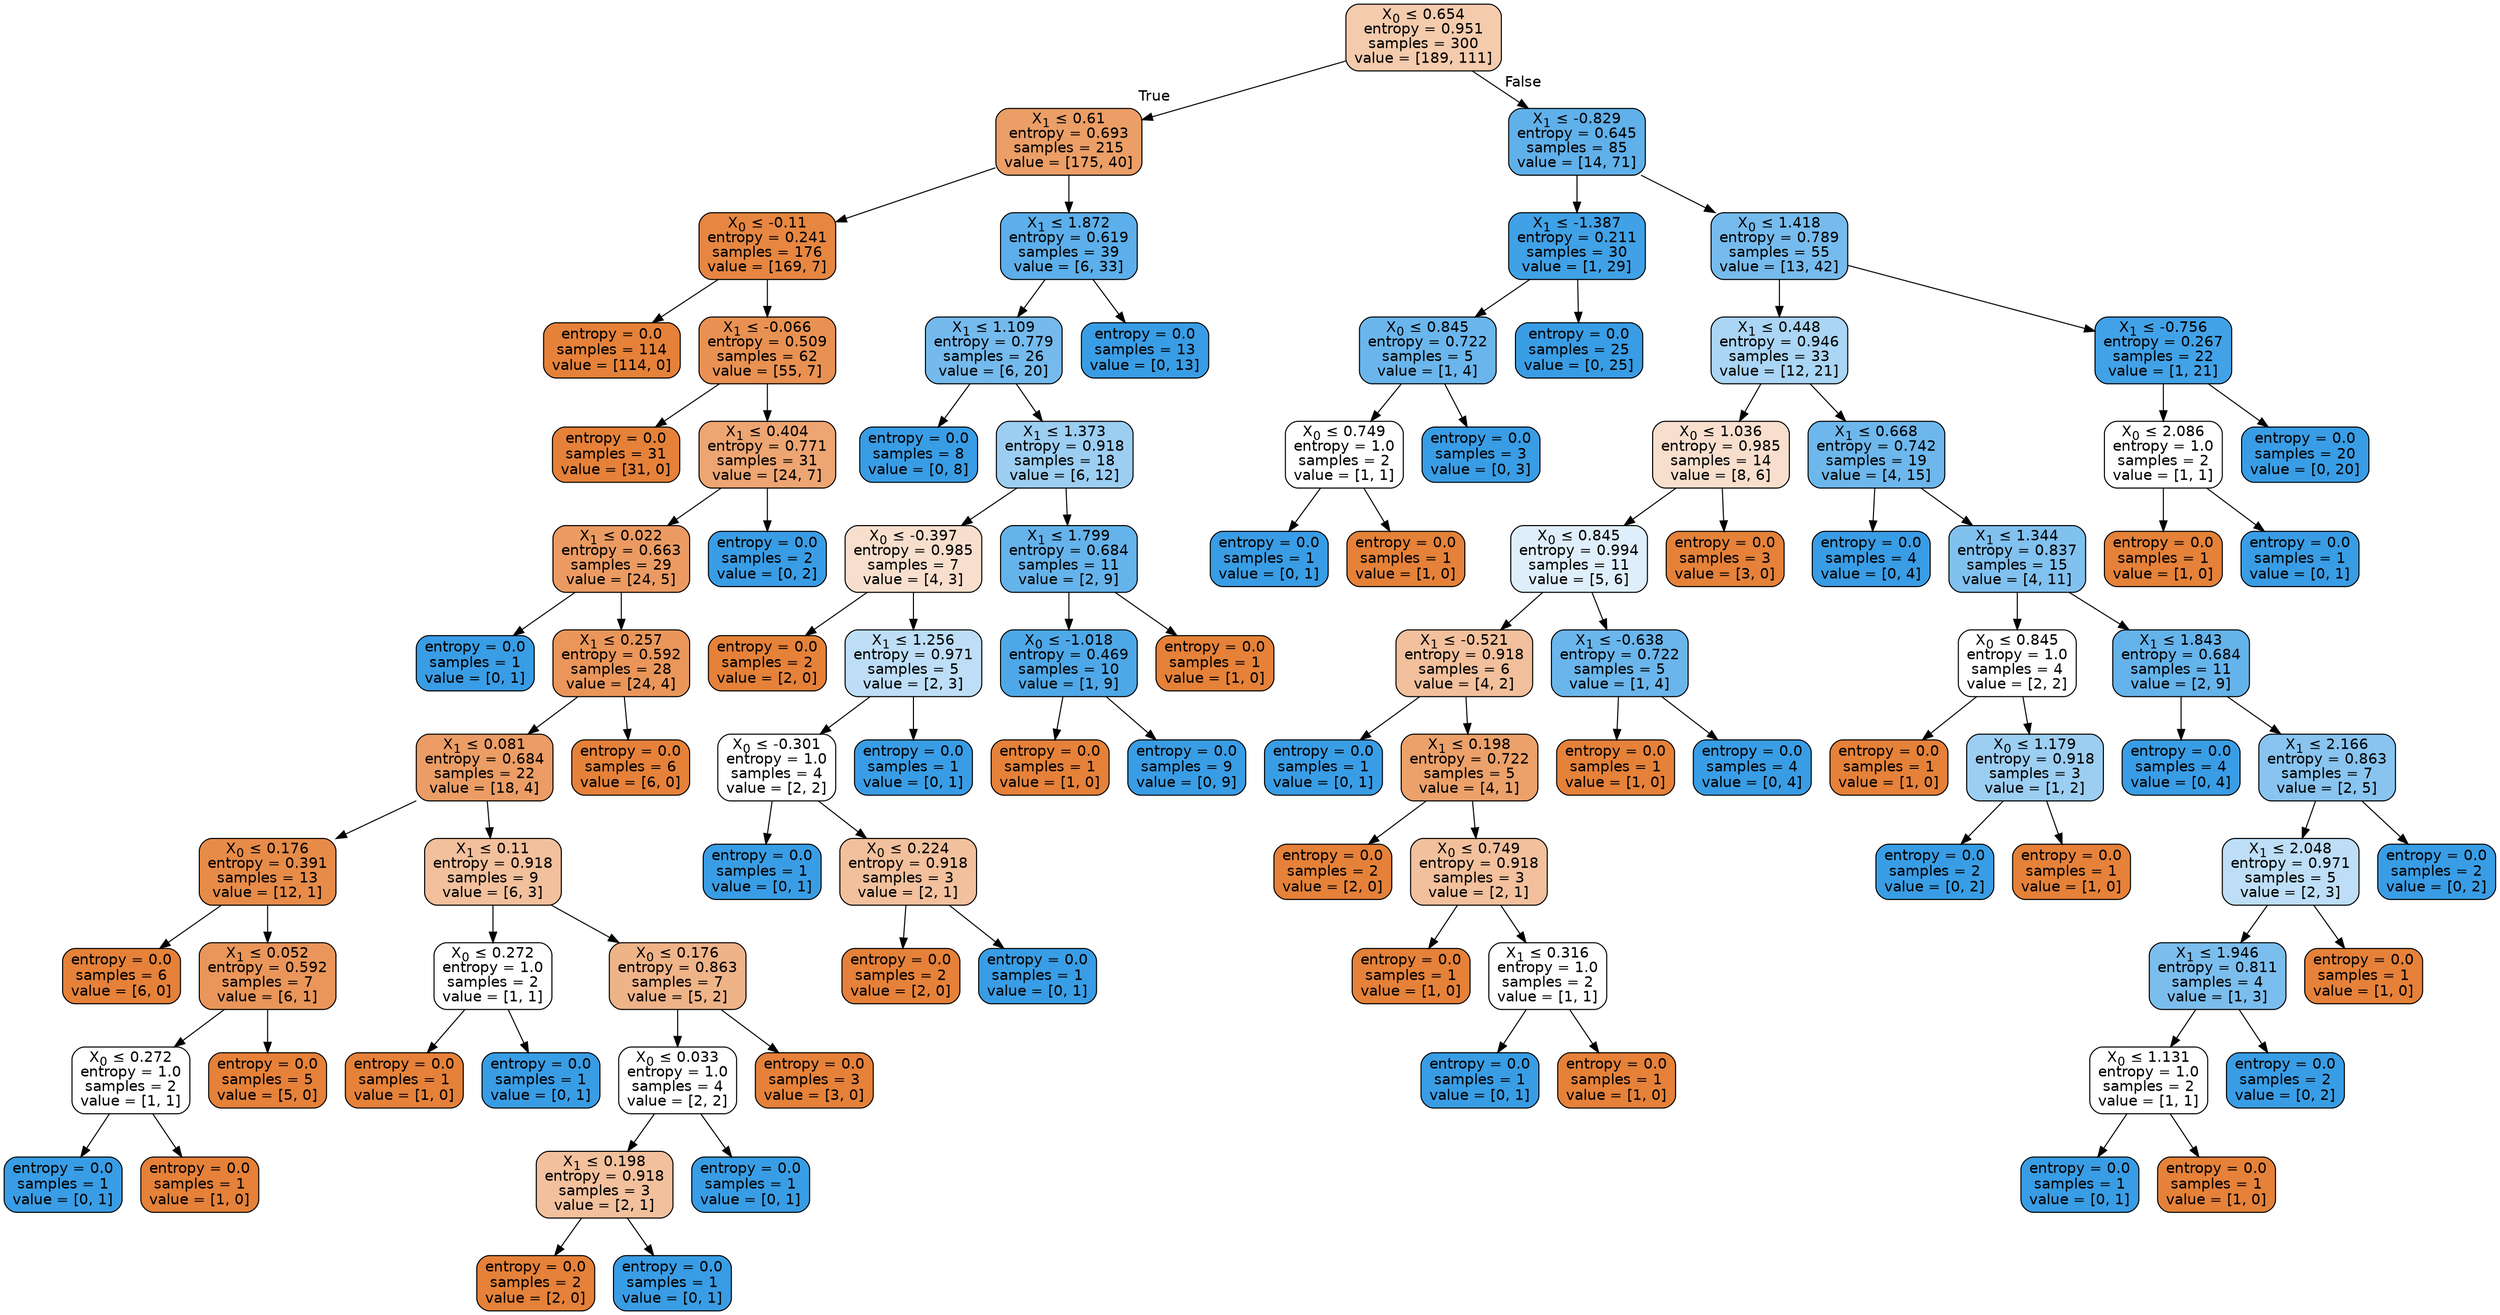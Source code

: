 digraph Tree {
node [shape=box, style="filled, rounded", color="black", fontname=helvetica] ;
edge [fontname=helvetica] ;
0 [label=<X<SUB>0</SUB> &le; 0.654<br/>entropy = 0.951<br/>samples = 300<br/>value = [189, 111]>, fillcolor="#e5813969"] ;
1 [label=<X<SUB>1</SUB> &le; 0.61<br/>entropy = 0.693<br/>samples = 215<br/>value = [175, 40]>, fillcolor="#e58139c5"] ;
0 -> 1 [labeldistance=2.5, labelangle=45, headlabel="True"] ;
2 [label=<X<SUB>0</SUB> &le; -0.11<br/>entropy = 0.241<br/>samples = 176<br/>value = [169, 7]>, fillcolor="#e58139f4"] ;
1 -> 2 ;
3 [label=<entropy = 0.0<br/>samples = 114<br/>value = [114, 0]>, fillcolor="#e58139ff"] ;
2 -> 3 ;
4 [label=<X<SUB>1</SUB> &le; -0.066<br/>entropy = 0.509<br/>samples = 62<br/>value = [55, 7]>, fillcolor="#e58139df"] ;
2 -> 4 ;
5 [label=<entropy = 0.0<br/>samples = 31<br/>value = [31, 0]>, fillcolor="#e58139ff"] ;
4 -> 5 ;
6 [label=<X<SUB>1</SUB> &le; 0.404<br/>entropy = 0.771<br/>samples = 31<br/>value = [24, 7]>, fillcolor="#e58139b5"] ;
4 -> 6 ;
7 [label=<X<SUB>1</SUB> &le; 0.022<br/>entropy = 0.663<br/>samples = 29<br/>value = [24, 5]>, fillcolor="#e58139ca"] ;
6 -> 7 ;
8 [label=<entropy = 0.0<br/>samples = 1<br/>value = [0, 1]>, fillcolor="#399de5ff"] ;
7 -> 8 ;
9 [label=<X<SUB>1</SUB> &le; 0.257<br/>entropy = 0.592<br/>samples = 28<br/>value = [24, 4]>, fillcolor="#e58139d4"] ;
7 -> 9 ;
10 [label=<X<SUB>1</SUB> &le; 0.081<br/>entropy = 0.684<br/>samples = 22<br/>value = [18, 4]>, fillcolor="#e58139c6"] ;
9 -> 10 ;
11 [label=<X<SUB>0</SUB> &le; 0.176<br/>entropy = 0.391<br/>samples = 13<br/>value = [12, 1]>, fillcolor="#e58139ea"] ;
10 -> 11 ;
12 [label=<entropy = 0.0<br/>samples = 6<br/>value = [6, 0]>, fillcolor="#e58139ff"] ;
11 -> 12 ;
13 [label=<X<SUB>1</SUB> &le; 0.052<br/>entropy = 0.592<br/>samples = 7<br/>value = [6, 1]>, fillcolor="#e58139d4"] ;
11 -> 13 ;
14 [label=<X<SUB>0</SUB> &le; 0.272<br/>entropy = 1.0<br/>samples = 2<br/>value = [1, 1]>, fillcolor="#e5813900"] ;
13 -> 14 ;
15 [label=<entropy = 0.0<br/>samples = 1<br/>value = [0, 1]>, fillcolor="#399de5ff"] ;
14 -> 15 ;
16 [label=<entropy = 0.0<br/>samples = 1<br/>value = [1, 0]>, fillcolor="#e58139ff"] ;
14 -> 16 ;
17 [label=<entropy = 0.0<br/>samples = 5<br/>value = [5, 0]>, fillcolor="#e58139ff"] ;
13 -> 17 ;
18 [label=<X<SUB>1</SUB> &le; 0.11<br/>entropy = 0.918<br/>samples = 9<br/>value = [6, 3]>, fillcolor="#e581397f"] ;
10 -> 18 ;
19 [label=<X<SUB>0</SUB> &le; 0.272<br/>entropy = 1.0<br/>samples = 2<br/>value = [1, 1]>, fillcolor="#e5813900"] ;
18 -> 19 ;
20 [label=<entropy = 0.0<br/>samples = 1<br/>value = [1, 0]>, fillcolor="#e58139ff"] ;
19 -> 20 ;
21 [label=<entropy = 0.0<br/>samples = 1<br/>value = [0, 1]>, fillcolor="#399de5ff"] ;
19 -> 21 ;
22 [label=<X<SUB>0</SUB> &le; 0.176<br/>entropy = 0.863<br/>samples = 7<br/>value = [5, 2]>, fillcolor="#e5813999"] ;
18 -> 22 ;
23 [label=<X<SUB>0</SUB> &le; 0.033<br/>entropy = 1.0<br/>samples = 4<br/>value = [2, 2]>, fillcolor="#e5813900"] ;
22 -> 23 ;
24 [label=<X<SUB>1</SUB> &le; 0.198<br/>entropy = 0.918<br/>samples = 3<br/>value = [2, 1]>, fillcolor="#e581397f"] ;
23 -> 24 ;
25 [label=<entropy = 0.0<br/>samples = 2<br/>value = [2, 0]>, fillcolor="#e58139ff"] ;
24 -> 25 ;
26 [label=<entropy = 0.0<br/>samples = 1<br/>value = [0, 1]>, fillcolor="#399de5ff"] ;
24 -> 26 ;
27 [label=<entropy = 0.0<br/>samples = 1<br/>value = [0, 1]>, fillcolor="#399de5ff"] ;
23 -> 27 ;
28 [label=<entropy = 0.0<br/>samples = 3<br/>value = [3, 0]>, fillcolor="#e58139ff"] ;
22 -> 28 ;
29 [label=<entropy = 0.0<br/>samples = 6<br/>value = [6, 0]>, fillcolor="#e58139ff"] ;
9 -> 29 ;
30 [label=<entropy = 0.0<br/>samples = 2<br/>value = [0, 2]>, fillcolor="#399de5ff"] ;
6 -> 30 ;
31 [label=<X<SUB>1</SUB> &le; 1.872<br/>entropy = 0.619<br/>samples = 39<br/>value = [6, 33]>, fillcolor="#399de5d1"] ;
1 -> 31 ;
32 [label=<X<SUB>1</SUB> &le; 1.109<br/>entropy = 0.779<br/>samples = 26<br/>value = [6, 20]>, fillcolor="#399de5b3"] ;
31 -> 32 ;
33 [label=<entropy = 0.0<br/>samples = 8<br/>value = [0, 8]>, fillcolor="#399de5ff"] ;
32 -> 33 ;
34 [label=<X<SUB>1</SUB> &le; 1.373<br/>entropy = 0.918<br/>samples = 18<br/>value = [6, 12]>, fillcolor="#399de57f"] ;
32 -> 34 ;
35 [label=<X<SUB>0</SUB> &le; -0.397<br/>entropy = 0.985<br/>samples = 7<br/>value = [4, 3]>, fillcolor="#e5813940"] ;
34 -> 35 ;
36 [label=<entropy = 0.0<br/>samples = 2<br/>value = [2, 0]>, fillcolor="#e58139ff"] ;
35 -> 36 ;
37 [label=<X<SUB>1</SUB> &le; 1.256<br/>entropy = 0.971<br/>samples = 5<br/>value = [2, 3]>, fillcolor="#399de555"] ;
35 -> 37 ;
38 [label=<X<SUB>0</SUB> &le; -0.301<br/>entropy = 1.0<br/>samples = 4<br/>value = [2, 2]>, fillcolor="#e5813900"] ;
37 -> 38 ;
39 [label=<entropy = 0.0<br/>samples = 1<br/>value = [0, 1]>, fillcolor="#399de5ff"] ;
38 -> 39 ;
40 [label=<X<SUB>0</SUB> &le; 0.224<br/>entropy = 0.918<br/>samples = 3<br/>value = [2, 1]>, fillcolor="#e581397f"] ;
38 -> 40 ;
41 [label=<entropy = 0.0<br/>samples = 2<br/>value = [2, 0]>, fillcolor="#e58139ff"] ;
40 -> 41 ;
42 [label=<entropy = 0.0<br/>samples = 1<br/>value = [0, 1]>, fillcolor="#399de5ff"] ;
40 -> 42 ;
43 [label=<entropy = 0.0<br/>samples = 1<br/>value = [0, 1]>, fillcolor="#399de5ff"] ;
37 -> 43 ;
44 [label=<X<SUB>1</SUB> &le; 1.799<br/>entropy = 0.684<br/>samples = 11<br/>value = [2, 9]>, fillcolor="#399de5c6"] ;
34 -> 44 ;
45 [label=<X<SUB>0</SUB> &le; -1.018<br/>entropy = 0.469<br/>samples = 10<br/>value = [1, 9]>, fillcolor="#399de5e3"] ;
44 -> 45 ;
46 [label=<entropy = 0.0<br/>samples = 1<br/>value = [1, 0]>, fillcolor="#e58139ff"] ;
45 -> 46 ;
47 [label=<entropy = 0.0<br/>samples = 9<br/>value = [0, 9]>, fillcolor="#399de5ff"] ;
45 -> 47 ;
48 [label=<entropy = 0.0<br/>samples = 1<br/>value = [1, 0]>, fillcolor="#e58139ff"] ;
44 -> 48 ;
49 [label=<entropy = 0.0<br/>samples = 13<br/>value = [0, 13]>, fillcolor="#399de5ff"] ;
31 -> 49 ;
50 [label=<X<SUB>1</SUB> &le; -0.829<br/>entropy = 0.645<br/>samples = 85<br/>value = [14, 71]>, fillcolor="#399de5cd"] ;
0 -> 50 [labeldistance=2.5, labelangle=-45, headlabel="False"] ;
51 [label=<X<SUB>1</SUB> &le; -1.387<br/>entropy = 0.211<br/>samples = 30<br/>value = [1, 29]>, fillcolor="#399de5f6"] ;
50 -> 51 ;
52 [label=<X<SUB>0</SUB> &le; 0.845<br/>entropy = 0.722<br/>samples = 5<br/>value = [1, 4]>, fillcolor="#399de5bf"] ;
51 -> 52 ;
53 [label=<X<SUB>0</SUB> &le; 0.749<br/>entropy = 1.0<br/>samples = 2<br/>value = [1, 1]>, fillcolor="#e5813900"] ;
52 -> 53 ;
54 [label=<entropy = 0.0<br/>samples = 1<br/>value = [0, 1]>, fillcolor="#399de5ff"] ;
53 -> 54 ;
55 [label=<entropy = 0.0<br/>samples = 1<br/>value = [1, 0]>, fillcolor="#e58139ff"] ;
53 -> 55 ;
56 [label=<entropy = 0.0<br/>samples = 3<br/>value = [0, 3]>, fillcolor="#399de5ff"] ;
52 -> 56 ;
57 [label=<entropy = 0.0<br/>samples = 25<br/>value = [0, 25]>, fillcolor="#399de5ff"] ;
51 -> 57 ;
58 [label=<X<SUB>0</SUB> &le; 1.418<br/>entropy = 0.789<br/>samples = 55<br/>value = [13, 42]>, fillcolor="#399de5b0"] ;
50 -> 58 ;
59 [label=<X<SUB>1</SUB> &le; 0.448<br/>entropy = 0.946<br/>samples = 33<br/>value = [12, 21]>, fillcolor="#399de56d"] ;
58 -> 59 ;
60 [label=<X<SUB>0</SUB> &le; 1.036<br/>entropy = 0.985<br/>samples = 14<br/>value = [8, 6]>, fillcolor="#e5813940"] ;
59 -> 60 ;
61 [label=<X<SUB>0</SUB> &le; 0.845<br/>entropy = 0.994<br/>samples = 11<br/>value = [5, 6]>, fillcolor="#399de52a"] ;
60 -> 61 ;
62 [label=<X<SUB>1</SUB> &le; -0.521<br/>entropy = 0.918<br/>samples = 6<br/>value = [4, 2]>, fillcolor="#e581397f"] ;
61 -> 62 ;
63 [label=<entropy = 0.0<br/>samples = 1<br/>value = [0, 1]>, fillcolor="#399de5ff"] ;
62 -> 63 ;
64 [label=<X<SUB>1</SUB> &le; 0.198<br/>entropy = 0.722<br/>samples = 5<br/>value = [4, 1]>, fillcolor="#e58139bf"] ;
62 -> 64 ;
65 [label=<entropy = 0.0<br/>samples = 2<br/>value = [2, 0]>, fillcolor="#e58139ff"] ;
64 -> 65 ;
66 [label=<X<SUB>0</SUB> &le; 0.749<br/>entropy = 0.918<br/>samples = 3<br/>value = [2, 1]>, fillcolor="#e581397f"] ;
64 -> 66 ;
67 [label=<entropy = 0.0<br/>samples = 1<br/>value = [1, 0]>, fillcolor="#e58139ff"] ;
66 -> 67 ;
68 [label=<X<SUB>1</SUB> &le; 0.316<br/>entropy = 1.0<br/>samples = 2<br/>value = [1, 1]>, fillcolor="#e5813900"] ;
66 -> 68 ;
69 [label=<entropy = 0.0<br/>samples = 1<br/>value = [0, 1]>, fillcolor="#399de5ff"] ;
68 -> 69 ;
70 [label=<entropy = 0.0<br/>samples = 1<br/>value = [1, 0]>, fillcolor="#e58139ff"] ;
68 -> 70 ;
71 [label=<X<SUB>1</SUB> &le; -0.638<br/>entropy = 0.722<br/>samples = 5<br/>value = [1, 4]>, fillcolor="#399de5bf"] ;
61 -> 71 ;
72 [label=<entropy = 0.0<br/>samples = 1<br/>value = [1, 0]>, fillcolor="#e58139ff"] ;
71 -> 72 ;
73 [label=<entropy = 0.0<br/>samples = 4<br/>value = [0, 4]>, fillcolor="#399de5ff"] ;
71 -> 73 ;
74 [label=<entropy = 0.0<br/>samples = 3<br/>value = [3, 0]>, fillcolor="#e58139ff"] ;
60 -> 74 ;
75 [label=<X<SUB>1</SUB> &le; 0.668<br/>entropy = 0.742<br/>samples = 19<br/>value = [4, 15]>, fillcolor="#399de5bb"] ;
59 -> 75 ;
76 [label=<entropy = 0.0<br/>samples = 4<br/>value = [0, 4]>, fillcolor="#399de5ff"] ;
75 -> 76 ;
77 [label=<X<SUB>1</SUB> &le; 1.344<br/>entropy = 0.837<br/>samples = 15<br/>value = [4, 11]>, fillcolor="#399de5a2"] ;
75 -> 77 ;
78 [label=<X<SUB>0</SUB> &le; 0.845<br/>entropy = 1.0<br/>samples = 4<br/>value = [2, 2]>, fillcolor="#e5813900"] ;
77 -> 78 ;
79 [label=<entropy = 0.0<br/>samples = 1<br/>value = [1, 0]>, fillcolor="#e58139ff"] ;
78 -> 79 ;
80 [label=<X<SUB>0</SUB> &le; 1.179<br/>entropy = 0.918<br/>samples = 3<br/>value = [1, 2]>, fillcolor="#399de57f"] ;
78 -> 80 ;
81 [label=<entropy = 0.0<br/>samples = 2<br/>value = [0, 2]>, fillcolor="#399de5ff"] ;
80 -> 81 ;
82 [label=<entropy = 0.0<br/>samples = 1<br/>value = [1, 0]>, fillcolor="#e58139ff"] ;
80 -> 82 ;
83 [label=<X<SUB>1</SUB> &le; 1.843<br/>entropy = 0.684<br/>samples = 11<br/>value = [2, 9]>, fillcolor="#399de5c6"] ;
77 -> 83 ;
84 [label=<entropy = 0.0<br/>samples = 4<br/>value = [0, 4]>, fillcolor="#399de5ff"] ;
83 -> 84 ;
85 [label=<X<SUB>1</SUB> &le; 2.166<br/>entropy = 0.863<br/>samples = 7<br/>value = [2, 5]>, fillcolor="#399de599"] ;
83 -> 85 ;
86 [label=<X<SUB>1</SUB> &le; 2.048<br/>entropy = 0.971<br/>samples = 5<br/>value = [2, 3]>, fillcolor="#399de555"] ;
85 -> 86 ;
87 [label=<X<SUB>1</SUB> &le; 1.946<br/>entropy = 0.811<br/>samples = 4<br/>value = [1, 3]>, fillcolor="#399de5aa"] ;
86 -> 87 ;
88 [label=<X<SUB>0</SUB> &le; 1.131<br/>entropy = 1.0<br/>samples = 2<br/>value = [1, 1]>, fillcolor="#e5813900"] ;
87 -> 88 ;
89 [label=<entropy = 0.0<br/>samples = 1<br/>value = [0, 1]>, fillcolor="#399de5ff"] ;
88 -> 89 ;
90 [label=<entropy = 0.0<br/>samples = 1<br/>value = [1, 0]>, fillcolor="#e58139ff"] ;
88 -> 90 ;
91 [label=<entropy = 0.0<br/>samples = 2<br/>value = [0, 2]>, fillcolor="#399de5ff"] ;
87 -> 91 ;
92 [label=<entropy = 0.0<br/>samples = 1<br/>value = [1, 0]>, fillcolor="#e58139ff"] ;
86 -> 92 ;
93 [label=<entropy = 0.0<br/>samples = 2<br/>value = [0, 2]>, fillcolor="#399de5ff"] ;
85 -> 93 ;
94 [label=<X<SUB>1</SUB> &le; -0.756<br/>entropy = 0.267<br/>samples = 22<br/>value = [1, 21]>, fillcolor="#399de5f3"] ;
58 -> 94 ;
95 [label=<X<SUB>0</SUB> &le; 2.086<br/>entropy = 1.0<br/>samples = 2<br/>value = [1, 1]>, fillcolor="#e5813900"] ;
94 -> 95 ;
96 [label=<entropy = 0.0<br/>samples = 1<br/>value = [1, 0]>, fillcolor="#e58139ff"] ;
95 -> 96 ;
97 [label=<entropy = 0.0<br/>samples = 1<br/>value = [0, 1]>, fillcolor="#399de5ff"] ;
95 -> 97 ;
98 [label=<entropy = 0.0<br/>samples = 20<br/>value = [0, 20]>, fillcolor="#399de5ff"] ;
94 -> 98 ;
}